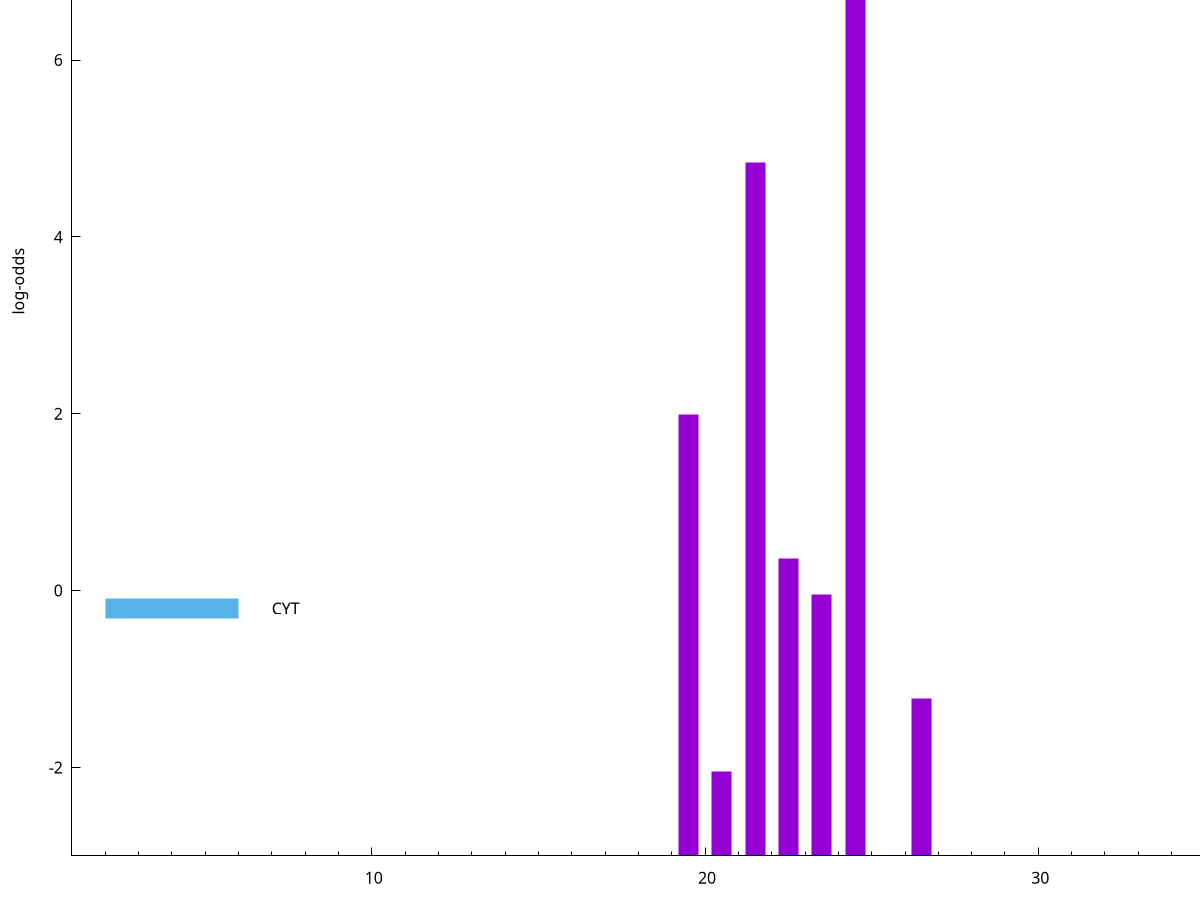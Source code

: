 set title "LipoP predictions for SRR5666488.gff"
set size 2., 1.4
set xrange [1:70] 
set mxtics 10
set yrange [-3:10]
set y2range [0:13]
set ylabel "log-odds"
set term postscript eps color solid "Helvetica" 30
set output "SRR5666488.gff10.eps"
set arrow from 2,9.04613 to 6,9.04613 nohead lt 1 lw 20
set label "SpI" at 7,9.04613
set arrow from 2,-0.200913 to 6,-0.200913 nohead lt 3 lw 20
set label "CYT" at 7,-0.200913
set arrow from 2,9.04613 to 6,9.04613 nohead lt 1 lw 20
set label "SpI" at 7,9.04613
# NOTE: The scores below are the log-odds scores with the threshold
# NOTE: subtracted (a hack to make gnuplot make the histogram all
# NOTE: look nice).
plot "-" axes x1y2 title "" with impulses lt 1 lw 20
24.500000 11.945210
21.500000 7.846500
19.500000 4.992480
22.500000 3.364194
23.500000 2.957529
26.500000 1.783600
20.500000 0.959690
e
exit
